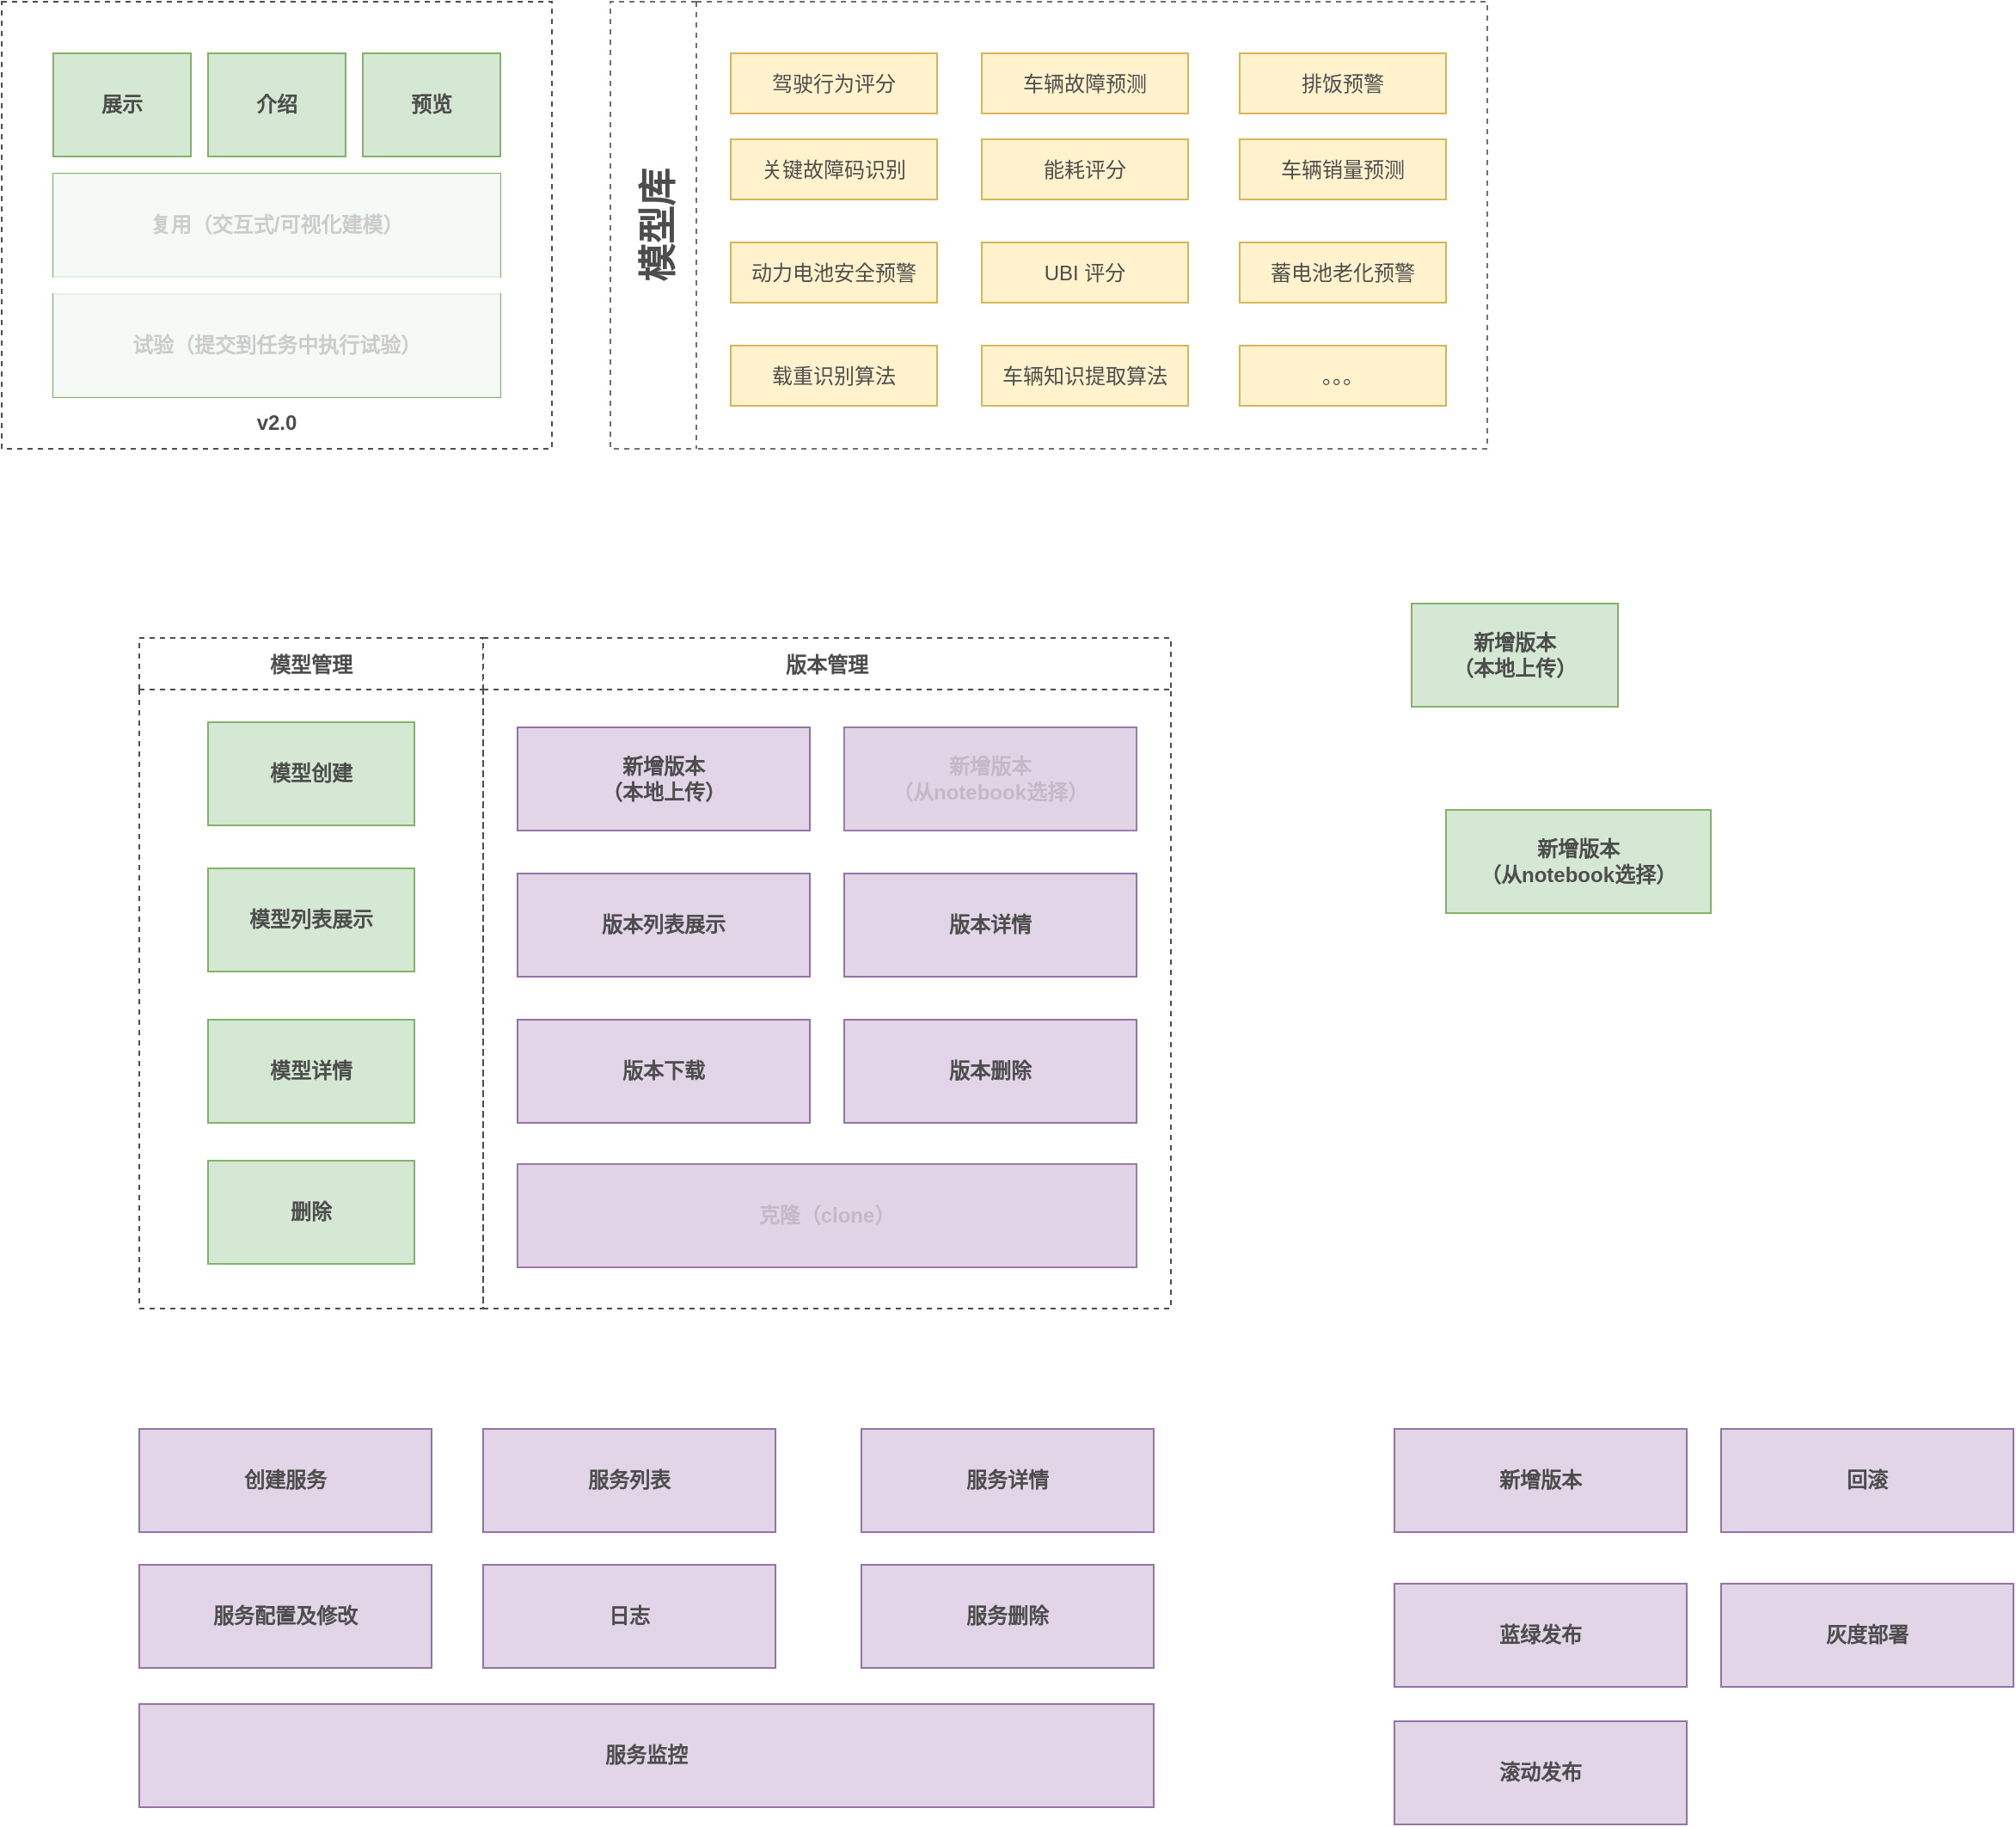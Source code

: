 <mxfile version="20.3.1" type="github">
  <diagram id="XaP10x2Hzj3J8pHuRdyc" name="Page-1">
    <mxGraphModel dx="1422" dy="762" grid="1" gridSize="10" guides="1" tooltips="1" connect="1" arrows="1" fold="1" page="1" pageScale="1" pageWidth="827" pageHeight="1169" math="0" shadow="0">
      <root>
        <mxCell id="0" />
        <mxCell id="1" parent="0" />
        <mxCell id="F1V6dDgrFWDcoE9x9dfK-1" value="" style="rounded=0;whiteSpace=wrap;html=1;dashed=1;strokeColor=#4D4D4D;" vertex="1" parent="1">
          <mxGeometry x="80" y="260" width="320" height="260" as="geometry" />
        </mxCell>
        <mxCell id="F1V6dDgrFWDcoE9x9dfK-2" value="展示" style="rounded=0;whiteSpace=wrap;html=1;fontStyle=1;fillColor=#d5e8d4;strokeColor=#82b366;fontColor=#4D4D4D;" vertex="1" parent="1">
          <mxGeometry x="110" y="290" width="80" height="60" as="geometry" />
        </mxCell>
        <mxCell id="F1V6dDgrFWDcoE9x9dfK-4" value="复用（交互式/可视化建模）" style="rounded=0;whiteSpace=wrap;html=1;fontStyle=1;fillColor=#d5e8d4;strokeColor=#82b366;" vertex="1" parent="1">
          <mxGeometry x="110" y="360" width="260" height="60" as="geometry" />
        </mxCell>
        <mxCell id="F1V6dDgrFWDcoE9x9dfK-5" value="试验（提交到任务中执行试验）" style="rounded=0;whiteSpace=wrap;html=1;fontStyle=1;fillColor=#d5e8d4;strokeColor=#82b366;" vertex="1" parent="1">
          <mxGeometry x="110" y="430" width="260" height="60" as="geometry" />
        </mxCell>
        <mxCell id="F1V6dDgrFWDcoE9x9dfK-6" value="" style="rounded=0;whiteSpace=wrap;html=1;fontColor=#999999;shadow=0;opacity=80;strokeColor=none;" vertex="1" parent="1">
          <mxGeometry x="110" y="360" width="260" height="130" as="geometry" />
        </mxCell>
        <mxCell id="F1V6dDgrFWDcoE9x9dfK-14" value="介绍" style="rounded=0;whiteSpace=wrap;html=1;fontStyle=1;fillColor=#d5e8d4;strokeColor=#82b366;fontColor=#4D4D4D;" vertex="1" parent="1">
          <mxGeometry x="200" y="290" width="80" height="60" as="geometry" />
        </mxCell>
        <mxCell id="F1V6dDgrFWDcoE9x9dfK-15" value="预览" style="rounded=0;whiteSpace=wrap;html=1;fontStyle=1;fillColor=#d5e8d4;strokeColor=#82b366;fontColor=#4D4D4D;" vertex="1" parent="1">
          <mxGeometry x="290" y="290" width="80" height="60" as="geometry" />
        </mxCell>
        <mxCell id="F1V6dDgrFWDcoE9x9dfK-17" value="模型库" style="swimlane;horizontal=0;shadow=0;strokeColor=#4D4D4D;fontColor=#4D4D4D;opacity=80;dashed=1;startSize=50;fontSize=22;" vertex="1" parent="1">
          <mxGeometry x="434" y="260" width="510" height="260" as="geometry">
            <mxRectangle x="160" y="570" width="50" height="100" as="alternateBounds" />
          </mxGeometry>
        </mxCell>
        <mxCell id="F1V6dDgrFWDcoE9x9dfK-18" value="驾驶行为评分" style="rounded=0;whiteSpace=wrap;html=1;shadow=0;strokeColor=#d6b656;fontSize=12;fillColor=#fff2cc;fontColor=#4D4D4D;" vertex="1" parent="F1V6dDgrFWDcoE9x9dfK-17">
          <mxGeometry x="70" y="30" width="120" height="35" as="geometry" />
        </mxCell>
        <mxCell id="F1V6dDgrFWDcoE9x9dfK-20" value="车辆故障预测" style="rounded=0;whiteSpace=wrap;html=1;shadow=0;strokeColor=#d6b656;fontSize=12;fillColor=#fff2cc;fontColor=#4D4D4D;" vertex="1" parent="F1V6dDgrFWDcoE9x9dfK-17">
          <mxGeometry x="216" y="30" width="120" height="35" as="geometry" />
        </mxCell>
        <mxCell id="F1V6dDgrFWDcoE9x9dfK-22" value="排饭预警" style="rounded=0;whiteSpace=wrap;html=1;shadow=0;strokeColor=#d6b656;fontSize=12;fillColor=#fff2cc;fontColor=#4D4D4D;" vertex="1" parent="F1V6dDgrFWDcoE9x9dfK-17">
          <mxGeometry x="366" y="30" width="120" height="35" as="geometry" />
        </mxCell>
        <mxCell id="F1V6dDgrFWDcoE9x9dfK-23" value="车辆销量预测" style="rounded=0;whiteSpace=wrap;html=1;shadow=0;strokeColor=#d6b656;fontSize=12;fillColor=#fff2cc;fontColor=#4D4D4D;" vertex="1" parent="F1V6dDgrFWDcoE9x9dfK-17">
          <mxGeometry x="366" y="80" width="120" height="35" as="geometry" />
        </mxCell>
        <mxCell id="F1V6dDgrFWDcoE9x9dfK-24" value="关键故障码识别" style="rounded=0;whiteSpace=wrap;html=1;shadow=0;strokeColor=#d6b656;fontSize=12;fillColor=#fff2cc;fontColor=#4D4D4D;" vertex="1" parent="F1V6dDgrFWDcoE9x9dfK-17">
          <mxGeometry x="70" y="80" width="120" height="35" as="geometry" />
        </mxCell>
        <mxCell id="F1V6dDgrFWDcoE9x9dfK-25" value="能耗评分" style="rounded=0;whiteSpace=wrap;html=1;shadow=0;strokeColor=#d6b656;fontSize=12;fillColor=#fff2cc;fontColor=#4D4D4D;" vertex="1" parent="F1V6dDgrFWDcoE9x9dfK-17">
          <mxGeometry x="216" y="80" width="120" height="35" as="geometry" />
        </mxCell>
        <mxCell id="F1V6dDgrFWDcoE9x9dfK-26" value="UBI 评分" style="rounded=0;whiteSpace=wrap;html=1;shadow=0;strokeColor=#d6b656;fontSize=12;fillColor=#fff2cc;fontColor=#4D4D4D;" vertex="1" parent="F1V6dDgrFWDcoE9x9dfK-17">
          <mxGeometry x="216" y="140" width="120" height="35" as="geometry" />
        </mxCell>
        <mxCell id="F1V6dDgrFWDcoE9x9dfK-27" value="动力电池安全预警" style="rounded=0;whiteSpace=wrap;html=1;shadow=0;strokeColor=#d6b656;fontSize=12;fillColor=#fff2cc;fontColor=#4D4D4D;" vertex="1" parent="F1V6dDgrFWDcoE9x9dfK-17">
          <mxGeometry x="70" y="140" width="120" height="35" as="geometry" />
        </mxCell>
        <mxCell id="F1V6dDgrFWDcoE9x9dfK-28" value="蓄电池老化预警" style="rounded=0;whiteSpace=wrap;html=1;shadow=0;strokeColor=#d6b656;fontSize=12;fillColor=#fff2cc;fontColor=#4D4D4D;" vertex="1" parent="F1V6dDgrFWDcoE9x9dfK-17">
          <mxGeometry x="366" y="140" width="120" height="35" as="geometry" />
        </mxCell>
        <mxCell id="F1V6dDgrFWDcoE9x9dfK-29" value="载重识别算法" style="rounded=0;whiteSpace=wrap;html=1;shadow=0;strokeColor=#d6b656;fontSize=12;fillColor=#fff2cc;fontColor=#4D4D4D;" vertex="1" parent="F1V6dDgrFWDcoE9x9dfK-17">
          <mxGeometry x="70" y="200" width="120" height="35" as="geometry" />
        </mxCell>
        <mxCell id="F1V6dDgrFWDcoE9x9dfK-30" value="车辆知识提取算法" style="rounded=0;whiteSpace=wrap;html=1;shadow=0;strokeColor=#d6b656;fontSize=12;fillColor=#fff2cc;fontColor=#4D4D4D;" vertex="1" parent="F1V6dDgrFWDcoE9x9dfK-17">
          <mxGeometry x="216" y="200" width="120" height="35" as="geometry" />
        </mxCell>
        <mxCell id="F1V6dDgrFWDcoE9x9dfK-43" value="。。。" style="rounded=0;whiteSpace=wrap;html=1;shadow=0;strokeColor=#d6b656;fontSize=12;fillColor=#fff2cc;fontColor=#4D4D4D;" vertex="1" parent="F1V6dDgrFWDcoE9x9dfK-17">
          <mxGeometry x="366" y="200" width="120" height="35" as="geometry" />
        </mxCell>
        <mxCell id="F1V6dDgrFWDcoE9x9dfK-44" value="v2.0" style="text;html=1;strokeColor=none;fillColor=none;align=center;verticalAlign=middle;whiteSpace=wrap;rounded=0;shadow=0;fontSize=12;fontColor=#4D4D4D;fontStyle=1" vertex="1" parent="1">
          <mxGeometry x="210" y="490" width="60" height="30" as="geometry" />
        </mxCell>
        <mxCell id="F1V6dDgrFWDcoE9x9dfK-46" value="模型创建" style="rounded=0;whiteSpace=wrap;html=1;fontStyle=1;fillColor=#d5e8d4;strokeColor=#82b366;fontColor=#4D4D4D;" vertex="1" parent="1">
          <mxGeometry x="200" y="679" width="120" height="60" as="geometry" />
        </mxCell>
        <mxCell id="F1V6dDgrFWDcoE9x9dfK-48" value="删除" style="rounded=0;whiteSpace=wrap;html=1;fontStyle=1;fillColor=#d5e8d4;strokeColor=#82b366;fontColor=#4D4D4D;" vertex="1" parent="1">
          <mxGeometry x="200" y="934" width="120" height="60" as="geometry" />
        </mxCell>
        <mxCell id="F1V6dDgrFWDcoE9x9dfK-49" value="模型列表展示" style="rounded=0;whiteSpace=wrap;html=1;fontStyle=1;fillColor=#d5e8d4;strokeColor=#82b366;fontColor=#4D4D4D;" vertex="1" parent="1">
          <mxGeometry x="200" y="764" width="120" height="60" as="geometry" />
        </mxCell>
        <mxCell id="F1V6dDgrFWDcoE9x9dfK-52" value="新增版本&lt;br&gt;（本地上传）" style="rounded=0;whiteSpace=wrap;html=1;fontStyle=1;fillColor=#d5e8d4;strokeColor=#82b366;fontColor=#4D4D4D;" vertex="1" parent="1">
          <mxGeometry x="900" y="610" width="120" height="60" as="geometry" />
        </mxCell>
        <mxCell id="F1V6dDgrFWDcoE9x9dfK-53" value="新增版本&lt;br&gt;（从notebook选择）" style="rounded=0;whiteSpace=wrap;html=1;fontStyle=1;fillColor=#d5e8d4;strokeColor=#82b366;fontColor=#4D4D4D;" vertex="1" parent="1">
          <mxGeometry x="920" y="730" width="154" height="60" as="geometry" />
        </mxCell>
        <mxCell id="F1V6dDgrFWDcoE9x9dfK-54" value="版本列表展示" style="rounded=0;whiteSpace=wrap;html=1;fontStyle=1;fillColor=#e1d5e7;strokeColor=#9673a6;fontColor=#4D4D4D;" vertex="1" parent="1">
          <mxGeometry x="380" y="767" width="170" height="60" as="geometry" />
        </mxCell>
        <mxCell id="F1V6dDgrFWDcoE9x9dfK-57" value="版本详情" style="rounded=0;whiteSpace=wrap;html=1;fontStyle=1;fillColor=#e1d5e7;strokeColor=#9673a6;fontColor=#4D4D4D;" vertex="1" parent="1">
          <mxGeometry x="570" y="767" width="170" height="60" as="geometry" />
        </mxCell>
        <mxCell id="F1V6dDgrFWDcoE9x9dfK-69" value="模型管理" style="swimlane;shadow=0;strokeColor=#4D4D4D;fontSize=12;fontColor=#4D4D4D;startSize=30;dashed=1;" vertex="1" parent="1">
          <mxGeometry x="160" y="630" width="200" height="390" as="geometry" />
        </mxCell>
        <mxCell id="F1V6dDgrFWDcoE9x9dfK-50" value="模型详情" style="rounded=0;whiteSpace=wrap;html=1;fontStyle=1;fillColor=#d5e8d4;strokeColor=#82b366;fontColor=#4D4D4D;" vertex="1" parent="F1V6dDgrFWDcoE9x9dfK-69">
          <mxGeometry x="40" y="222" width="120" height="60" as="geometry" />
        </mxCell>
        <mxCell id="F1V6dDgrFWDcoE9x9dfK-70" value="版本管理" style="swimlane;shadow=0;strokeColor=#4D4D4D;fontSize=12;fontColor=#4D4D4D;startSize=30;dashed=1;" vertex="1" parent="1">
          <mxGeometry x="360" y="630" width="400" height="390" as="geometry" />
        </mxCell>
        <mxCell id="F1V6dDgrFWDcoE9x9dfK-84" value="新增版本&lt;br&gt;（本地上传）" style="rounded=0;whiteSpace=wrap;html=1;fontStyle=1;fillColor=#e1d5e7;strokeColor=#9673a6;fontColor=#4D4D4D;" vertex="1" parent="F1V6dDgrFWDcoE9x9dfK-70">
          <mxGeometry x="20" y="52" width="170" height="60" as="geometry" />
        </mxCell>
        <mxCell id="F1V6dDgrFWDcoE9x9dfK-85" value="新增版本&lt;br&gt;（从notebook选择）" style="rounded=0;whiteSpace=wrap;html=1;fontStyle=1;fillColor=#e1d5e7;strokeColor=#9673a6;fontColor=#4D4D4D;" vertex="1" parent="F1V6dDgrFWDcoE9x9dfK-70">
          <mxGeometry x="210" y="52" width="170" height="60" as="geometry" />
        </mxCell>
        <mxCell id="F1V6dDgrFWDcoE9x9dfK-56" value="版本下载" style="rounded=0;whiteSpace=wrap;html=1;fontStyle=1;fillColor=#e1d5e7;strokeColor=#9673a6;fontColor=#4D4D4D;" vertex="1" parent="F1V6dDgrFWDcoE9x9dfK-70">
          <mxGeometry x="20" y="222" width="170" height="60" as="geometry" />
        </mxCell>
        <mxCell id="F1V6dDgrFWDcoE9x9dfK-55" value="版本删除" style="rounded=0;whiteSpace=wrap;html=1;fontStyle=1;fillColor=#e1d5e7;strokeColor=#9673a6;fontColor=#4D4D4D;" vertex="1" parent="F1V6dDgrFWDcoE9x9dfK-70">
          <mxGeometry x="210" y="222" width="170" height="60" as="geometry" />
        </mxCell>
        <mxCell id="F1V6dDgrFWDcoE9x9dfK-58" value="克隆（clone）" style="rounded=0;whiteSpace=wrap;html=1;fontStyle=1;fillColor=#e1d5e7;strokeColor=#9673a6;fontColor=#4D4D4D;" vertex="1" parent="F1V6dDgrFWDcoE9x9dfK-70">
          <mxGeometry x="20" y="306" width="360" height="60" as="geometry" />
        </mxCell>
        <mxCell id="F1V6dDgrFWDcoE9x9dfK-101" value="" style="rounded=0;whiteSpace=wrap;html=1;fontStyle=1;fillColor=#e1d5e7;strokeColor=#9673a6;fontColor=#4D4D4D;textOpacity=30;opacity=80;" vertex="1" parent="F1V6dDgrFWDcoE9x9dfK-70">
          <mxGeometry x="20" y="306" width="360" height="60" as="geometry" />
        </mxCell>
        <mxCell id="F1V6dDgrFWDcoE9x9dfK-102" value="" style="rounded=0;whiteSpace=wrap;html=1;fontStyle=1;fillColor=#e1d5e7;strokeColor=#9673a6;fontColor=#4D4D4D;opacity=80;" vertex="1" parent="F1V6dDgrFWDcoE9x9dfK-70">
          <mxGeometry x="210" y="52" width="170" height="60" as="geometry" />
        </mxCell>
        <mxCell id="F1V6dDgrFWDcoE9x9dfK-103" value="创建服务" style="rounded=0;whiteSpace=wrap;html=1;fontStyle=1;fillColor=#e1d5e7;strokeColor=#9673a6;fontColor=#4D4D4D;" vertex="1" parent="1">
          <mxGeometry x="160" y="1090" width="170" height="60" as="geometry" />
        </mxCell>
        <mxCell id="F1V6dDgrFWDcoE9x9dfK-104" value="服务列表" style="rounded=0;whiteSpace=wrap;html=1;fontStyle=1;fillColor=#e1d5e7;strokeColor=#9673a6;fontColor=#4D4D4D;" vertex="1" parent="1">
          <mxGeometry x="360" y="1090" width="170" height="60" as="geometry" />
        </mxCell>
        <mxCell id="F1V6dDgrFWDcoE9x9dfK-105" value="服务配置及修改" style="rounded=0;whiteSpace=wrap;html=1;fontStyle=1;fillColor=#e1d5e7;strokeColor=#9673a6;fontColor=#4D4D4D;" vertex="1" parent="1">
          <mxGeometry x="160" y="1169" width="170" height="60" as="geometry" />
        </mxCell>
        <mxCell id="F1V6dDgrFWDcoE9x9dfK-106" value="服务详情" style="rounded=0;whiteSpace=wrap;html=1;fontStyle=1;fillColor=#e1d5e7;strokeColor=#9673a6;fontColor=#4D4D4D;" vertex="1" parent="1">
          <mxGeometry x="580" y="1090" width="170" height="60" as="geometry" />
        </mxCell>
        <mxCell id="F1V6dDgrFWDcoE9x9dfK-107" value="日志" style="rounded=0;whiteSpace=wrap;html=1;fontStyle=1;fillColor=#e1d5e7;strokeColor=#9673a6;fontColor=#4D4D4D;" vertex="1" parent="1">
          <mxGeometry x="360" y="1169" width="170" height="60" as="geometry" />
        </mxCell>
        <mxCell id="F1V6dDgrFWDcoE9x9dfK-108" value="服务删除" style="rounded=0;whiteSpace=wrap;html=1;fontStyle=1;fillColor=#e1d5e7;strokeColor=#9673a6;fontColor=#4D4D4D;" vertex="1" parent="1">
          <mxGeometry x="580" y="1169" width="170" height="60" as="geometry" />
        </mxCell>
        <mxCell id="F1V6dDgrFWDcoE9x9dfK-109" value="服务监控" style="rounded=0;whiteSpace=wrap;html=1;fontStyle=1;fillColor=#e1d5e7;strokeColor=#9673a6;fontColor=#4D4D4D;" vertex="1" parent="1">
          <mxGeometry x="160" y="1250" width="590" height="60" as="geometry" />
        </mxCell>
        <mxCell id="F1V6dDgrFWDcoE9x9dfK-110" value="新增版本" style="rounded=0;whiteSpace=wrap;html=1;fontStyle=1;fillColor=#e1d5e7;strokeColor=#9673a6;fontColor=#4D4D4D;" vertex="1" parent="1">
          <mxGeometry x="890" y="1090" width="170" height="60" as="geometry" />
        </mxCell>
        <mxCell id="F1V6dDgrFWDcoE9x9dfK-111" value="回滚" style="rounded=0;whiteSpace=wrap;html=1;fontStyle=1;fillColor=#e1d5e7;strokeColor=#9673a6;fontColor=#4D4D4D;" vertex="1" parent="1">
          <mxGeometry x="1080" y="1090" width="170" height="60" as="geometry" />
        </mxCell>
        <mxCell id="F1V6dDgrFWDcoE9x9dfK-112" value="蓝绿发布" style="rounded=0;whiteSpace=wrap;html=1;fontStyle=1;fillColor=#e1d5e7;strokeColor=#9673a6;fontColor=#4D4D4D;" vertex="1" parent="1">
          <mxGeometry x="890" y="1180" width="170" height="60" as="geometry" />
        </mxCell>
        <mxCell id="F1V6dDgrFWDcoE9x9dfK-113" value="灰度部署" style="rounded=0;whiteSpace=wrap;html=1;fontStyle=1;fillColor=#e1d5e7;strokeColor=#9673a6;fontColor=#4D4D4D;" vertex="1" parent="1">
          <mxGeometry x="1080" y="1180" width="170" height="60" as="geometry" />
        </mxCell>
        <mxCell id="F1V6dDgrFWDcoE9x9dfK-114" value="滚动发布" style="rounded=0;whiteSpace=wrap;html=1;fontStyle=1;fillColor=#e1d5e7;strokeColor=#9673a6;fontColor=#4D4D4D;" vertex="1" parent="1">
          <mxGeometry x="890" y="1260" width="170" height="60" as="geometry" />
        </mxCell>
      </root>
    </mxGraphModel>
  </diagram>
</mxfile>
